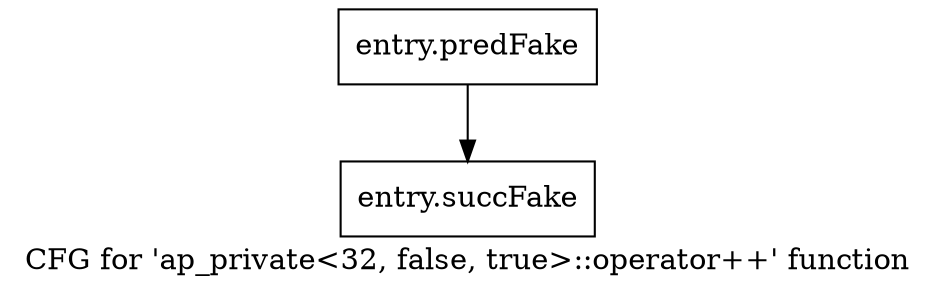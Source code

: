 digraph "CFG for 'ap_private\<32, false, true\>::operator++' function" {
	label="CFG for 'ap_private\<32, false, true\>::operator++' function";

	Node0x57f9c70 [shape=record,filename="",linenumber="",label="{entry.predFake}"];
	Node0x57f9c70 -> Node0x57f5b50[ callList="" memoryops="" filename="/home/omerfaruk/tools/Xilinx/Vitis_HLS/2023.2/include/etc/ap_private.h" execusionnum="0"];
	Node0x57f5b50 [shape=record,filename="/home/omerfaruk/tools/Xilinx/Vitis_HLS/2023.2/include/etc/ap_private.h",linenumber="1776",label="{entry.succFake}"];
}
